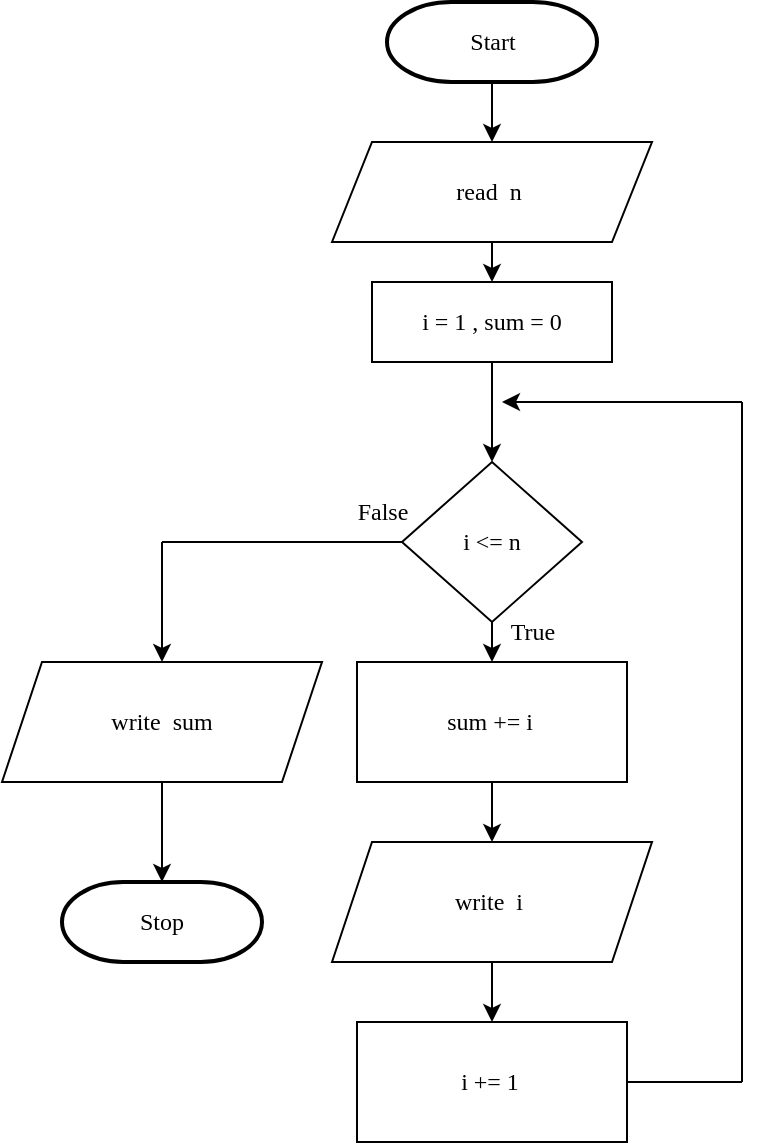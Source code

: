 <mxfile>
    <diagram id="gl3e3n9GDmqvepaMGc3e" name="Page-1">
        <mxGraphModel dx="779" dy="570" grid="1" gridSize="10" guides="1" tooltips="1" connect="1" arrows="1" fold="1" page="1" pageScale="1" pageWidth="850" pageHeight="1100" math="0" shadow="0">
            <root>
                <mxCell id="0"/>
                <mxCell id="1" parent="0"/>
                <mxCell id="11" value="" style="edgeStyle=none;html=1;" parent="1" source="2" target="7" edge="1">
                    <mxGeometry relative="1" as="geometry"/>
                </mxCell>
                <mxCell id="2" value="&lt;font data-font-src=&quot;https://fonts.googleapis.com/css?family=Kanit&quot; face=&quot;Kanit&quot;&gt;Start&lt;/font&gt;" style="strokeWidth=2;html=1;shape=mxgraph.flowchart.terminator;whiteSpace=wrap;" parent="1" vertex="1">
                    <mxGeometry x="262.5" y="10" width="105" height="40" as="geometry"/>
                </mxCell>
                <mxCell id="3" value="&lt;font face=&quot;Kanit&quot;&gt;Stop&lt;/font&gt;" style="strokeWidth=2;html=1;shape=mxgraph.flowchart.terminator;whiteSpace=wrap;" parent="1" vertex="1">
                    <mxGeometry x="100" y="450" width="100" height="40" as="geometry"/>
                </mxCell>
                <mxCell id="19" value="" style="edgeStyle=none;html=1;entryX=0.5;entryY=0;entryDx=0;entryDy=0;" parent="1" source="6" target="8" edge="1">
                    <mxGeometry relative="1" as="geometry"/>
                </mxCell>
                <mxCell id="22" value="" style="edgeStyle=none;html=1;endArrow=none;endFill=0;" parent="1" source="6" edge="1">
                    <mxGeometry relative="1" as="geometry">
                        <mxPoint x="150" y="280" as="targetPoint"/>
                    </mxGeometry>
                </mxCell>
                <mxCell id="6" value="&lt;font data-font-src=&quot;https://fonts.googleapis.com/css?family=Kanit&quot; face=&quot;Kanit&quot;&gt;i &amp;lt;= n&lt;/font&gt;" style="rhombus;whiteSpace=wrap;html=1;" parent="1" vertex="1">
                    <mxGeometry x="270" y="240" width="90" height="80" as="geometry"/>
                </mxCell>
                <mxCell id="29" value="" style="edgeStyle=none;html=1;" edge="1" parent="1" source="7" target="28">
                    <mxGeometry relative="1" as="geometry"/>
                </mxCell>
                <mxCell id="7" value="&lt;font data-font-src=&quot;https://fonts.googleapis.com/css?family=Kanit&quot; face=&quot;Kanit&quot;&gt;read&amp;nbsp; n&amp;nbsp;&lt;/font&gt;" style="shape=parallelogram;perimeter=parallelogramPerimeter;whiteSpace=wrap;html=1;fixedSize=1;" parent="1" vertex="1">
                    <mxGeometry x="235" y="80" width="160" height="50" as="geometry"/>
                </mxCell>
                <mxCell id="20" value="" style="edgeStyle=none;html=1;entryX=0.5;entryY=0;entryDx=0;entryDy=0;" parent="1" source="8" target="9" edge="1">
                    <mxGeometry relative="1" as="geometry"/>
                </mxCell>
                <mxCell id="8" value="&lt;font data-font-src=&quot;https://fonts.googleapis.com/css?family=Kanit&quot; face=&quot;Kanit&quot;&gt;sum += i&amp;nbsp;&lt;/font&gt;" style="rounded=0;whiteSpace=wrap;html=1;" parent="1" vertex="1">
                    <mxGeometry x="247.5" y="340" width="135" height="60" as="geometry"/>
                </mxCell>
                <mxCell id="14" value="" style="edgeStyle=none;html=1;" parent="1" source="9" target="10" edge="1">
                    <mxGeometry relative="1" as="geometry"/>
                </mxCell>
                <mxCell id="9" value="&lt;font data-font-src=&quot;https://fonts.googleapis.com/css?family=Kanit&quot; face=&quot;Kanit&quot;&gt;write&amp;nbsp; i&amp;nbsp;&lt;/font&gt;" style="shape=parallelogram;perimeter=parallelogramPerimeter;whiteSpace=wrap;html=1;fixedSize=1;" parent="1" vertex="1">
                    <mxGeometry x="235" y="430" width="160" height="60" as="geometry"/>
                </mxCell>
                <mxCell id="10" value="&lt;font data-font-src=&quot;https://fonts.googleapis.com/css?family=Kanit&quot; face=&quot;Kanit&quot;&gt;i += 1&amp;nbsp;&lt;/font&gt;" style="rounded=0;whiteSpace=wrap;html=1;" parent="1" vertex="1">
                    <mxGeometry x="247.5" y="520" width="135" height="60" as="geometry"/>
                </mxCell>
                <mxCell id="16" value="" style="endArrow=none;html=1;exitX=1;exitY=0.5;exitDx=0;exitDy=0;" parent="1" source="10" edge="1">
                    <mxGeometry width="50" height="50" relative="1" as="geometry">
                        <mxPoint x="310" y="420" as="sourcePoint"/>
                        <mxPoint x="440" y="550" as="targetPoint"/>
                    </mxGeometry>
                </mxCell>
                <mxCell id="17" value="" style="endArrow=none;html=1;" parent="1" edge="1">
                    <mxGeometry width="50" height="50" relative="1" as="geometry">
                        <mxPoint x="440" y="210" as="sourcePoint"/>
                        <mxPoint x="440" y="550" as="targetPoint"/>
                    </mxGeometry>
                </mxCell>
                <mxCell id="23" value="" style="edgeStyle=none;html=1;" parent="1" source="21" target="3" edge="1">
                    <mxGeometry relative="1" as="geometry"/>
                </mxCell>
                <mxCell id="21" value="&lt;font data-font-src=&quot;https://fonts.googleapis.com/css?family=Kanit&quot; face=&quot;Kanit&quot;&gt;write&amp;nbsp; sum&lt;/font&gt;" style="shape=parallelogram;perimeter=parallelogramPerimeter;whiteSpace=wrap;html=1;fixedSize=1;" parent="1" vertex="1">
                    <mxGeometry x="70" y="340" width="160" height="60" as="geometry"/>
                </mxCell>
                <mxCell id="24" value="&lt;font data-font-src=&quot;https://fonts.googleapis.com/css?family=Kanit&quot; face=&quot;Kanit&quot;&gt;True&lt;/font&gt;" style="text;html=1;align=center;verticalAlign=middle;resizable=0;points=[];autosize=1;strokeColor=none;fillColor=none;" parent="1" vertex="1">
                    <mxGeometry x="310" y="310" width="50" height="30" as="geometry"/>
                </mxCell>
                <mxCell id="25" value="&lt;font data-font-src=&quot;https://fonts.googleapis.com/css?family=Kanit&quot; face=&quot;Kanit&quot;&gt;False&lt;/font&gt;" style="text;html=1;align=center;verticalAlign=middle;resizable=0;points=[];autosize=1;strokeColor=none;fillColor=none;" parent="1" vertex="1">
                    <mxGeometry x="235" y="250" width="50" height="30" as="geometry"/>
                </mxCell>
                <mxCell id="27" value="" style="endArrow=classic;html=1;" edge="1" parent="1">
                    <mxGeometry width="50" height="50" relative="1" as="geometry">
                        <mxPoint x="440" y="210" as="sourcePoint"/>
                        <mxPoint x="320" y="210" as="targetPoint"/>
                    </mxGeometry>
                </mxCell>
                <mxCell id="30" value="" style="edgeStyle=none;html=1;entryX=0.5;entryY=0;entryDx=0;entryDy=0;" edge="1" parent="1" source="28" target="6">
                    <mxGeometry relative="1" as="geometry">
                        <mxPoint x="269" y="250" as="targetPoint"/>
                    </mxGeometry>
                </mxCell>
                <mxCell id="28" value="&lt;span style=&quot;font-family: Kanit;&quot;&gt;i = 1 , sum = 0&lt;/span&gt;" style="rounded=0;whiteSpace=wrap;html=1;" vertex="1" parent="1">
                    <mxGeometry x="255" y="150" width="120" height="40" as="geometry"/>
                </mxCell>
                <mxCell id="31" value="" style="endArrow=classic;html=1;entryX=0.5;entryY=0;entryDx=0;entryDy=0;" edge="1" parent="1" target="21">
                    <mxGeometry width="50" height="50" relative="1" as="geometry">
                        <mxPoint x="150" y="280" as="sourcePoint"/>
                        <mxPoint x="360" y="380" as="targetPoint"/>
                    </mxGeometry>
                </mxCell>
            </root>
        </mxGraphModel>
    </diagram>
</mxfile>